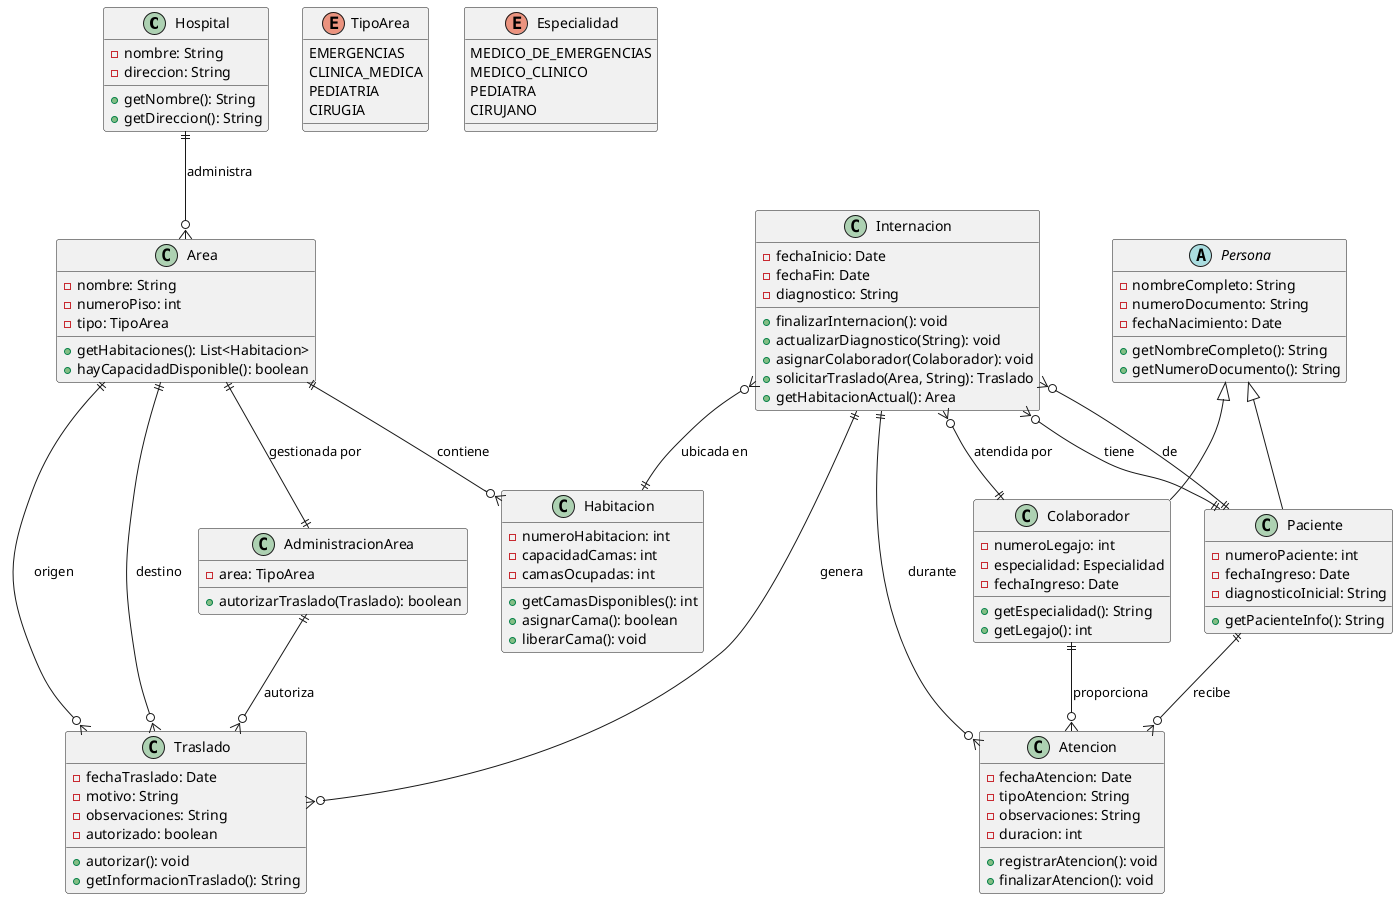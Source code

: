 @startuml
class Hospital {
    -nombre: String
    -direccion: String
    +getNombre(): String
    +getDireccion(): String
}

class Area {
    -nombre: String
    -numeroPiso: int
    -tipo: TipoArea
    +getHabitaciones(): List<Habitacion>
    +hayCapacidadDisponible(): boolean
}

class AdministracionArea {
    -area: TipoArea
    +autorizarTraslado(Traslado): boolean
}

class Habitacion {
    -numeroHabitacion: int
    -capacidadCamas: int
    -camasOcupadas: int
    +getCamasDisponibles(): int
    +asignarCama(): boolean
    +liberarCama(): void
}

abstract class Persona {
    -nombreCompleto: String
    -numeroDocumento: String
    -fechaNacimiento: Date
    +getNombreCompleto(): String
    +getNumeroDocumento(): String
}

class Paciente extends Persona {
    -numeroPaciente: int
    -fechaIngreso: Date
    -diagnosticoInicial: String
    +getPacienteInfo(): String
}

class Colaborador extends Persona {
    -numeroLegajo: int
    -especialidad: Especialidad
    -fechaIngreso: Date
    +getEspecialidad(): String
    +getLegajo(): int
}

class Internacion {
    -fechaInicio: Date
    -fechaFin: Date
    -diagnostico: String
    +finalizarInternacion(): void
    +actualizarDiagnostico(String): void
    +asignarColaborador(Colaborador): void
    +solicitarTraslado(Area, String): Traslado
    +getHabitacionActual(): Area
}

class Traslado {
    -fechaTraslado: Date
    -motivo: String
    -observaciones: String
    -autorizado: boolean
    +autorizar(): void
    +getInformacionTraslado(): String
}

class Atencion {
    -fechaAtencion: Date
    -tipoAtencion: String
    -observaciones: String
    -duracion: int
    +registrarAtencion(): void
    +finalizarAtencion(): void
}

enum TipoArea {
    EMERGENCIAS
    CLINICA_MEDICA
    PEDIATRIA
    CIRUGIA
}

enum Especialidad {
    MEDICO_DE_EMERGENCIAS
    MEDICO_CLINICO
    PEDIATRA
    CIRUJANO
}


' Relaciones mejoradas
Hospital ||--o{ Area : "administra"
Area ||--o{ Habitacion : "contiene"
Area ||--|| AdministracionArea : "gestionada por"
Paciente ||--o{ Internacion : "tiene"
Internacion }o--|| Paciente : "de"
Internacion }o--|| Colaborador : "atendida por"
Internacion }o--|| Habitacion : "ubicada en"
Internacion ||--o{ Traslado : "genera"
Traslado }o--|| Area : "origen"
Traslado }o--|| Area : "destino"
AdministracionArea ||--o{ Traslado : "autoriza"
Colaborador ||--o{ Atencion : "proporciona"
Paciente ||--o{ Atencion : "recibe"
Atencion }o--|| Internacion : "durante"

@enduml